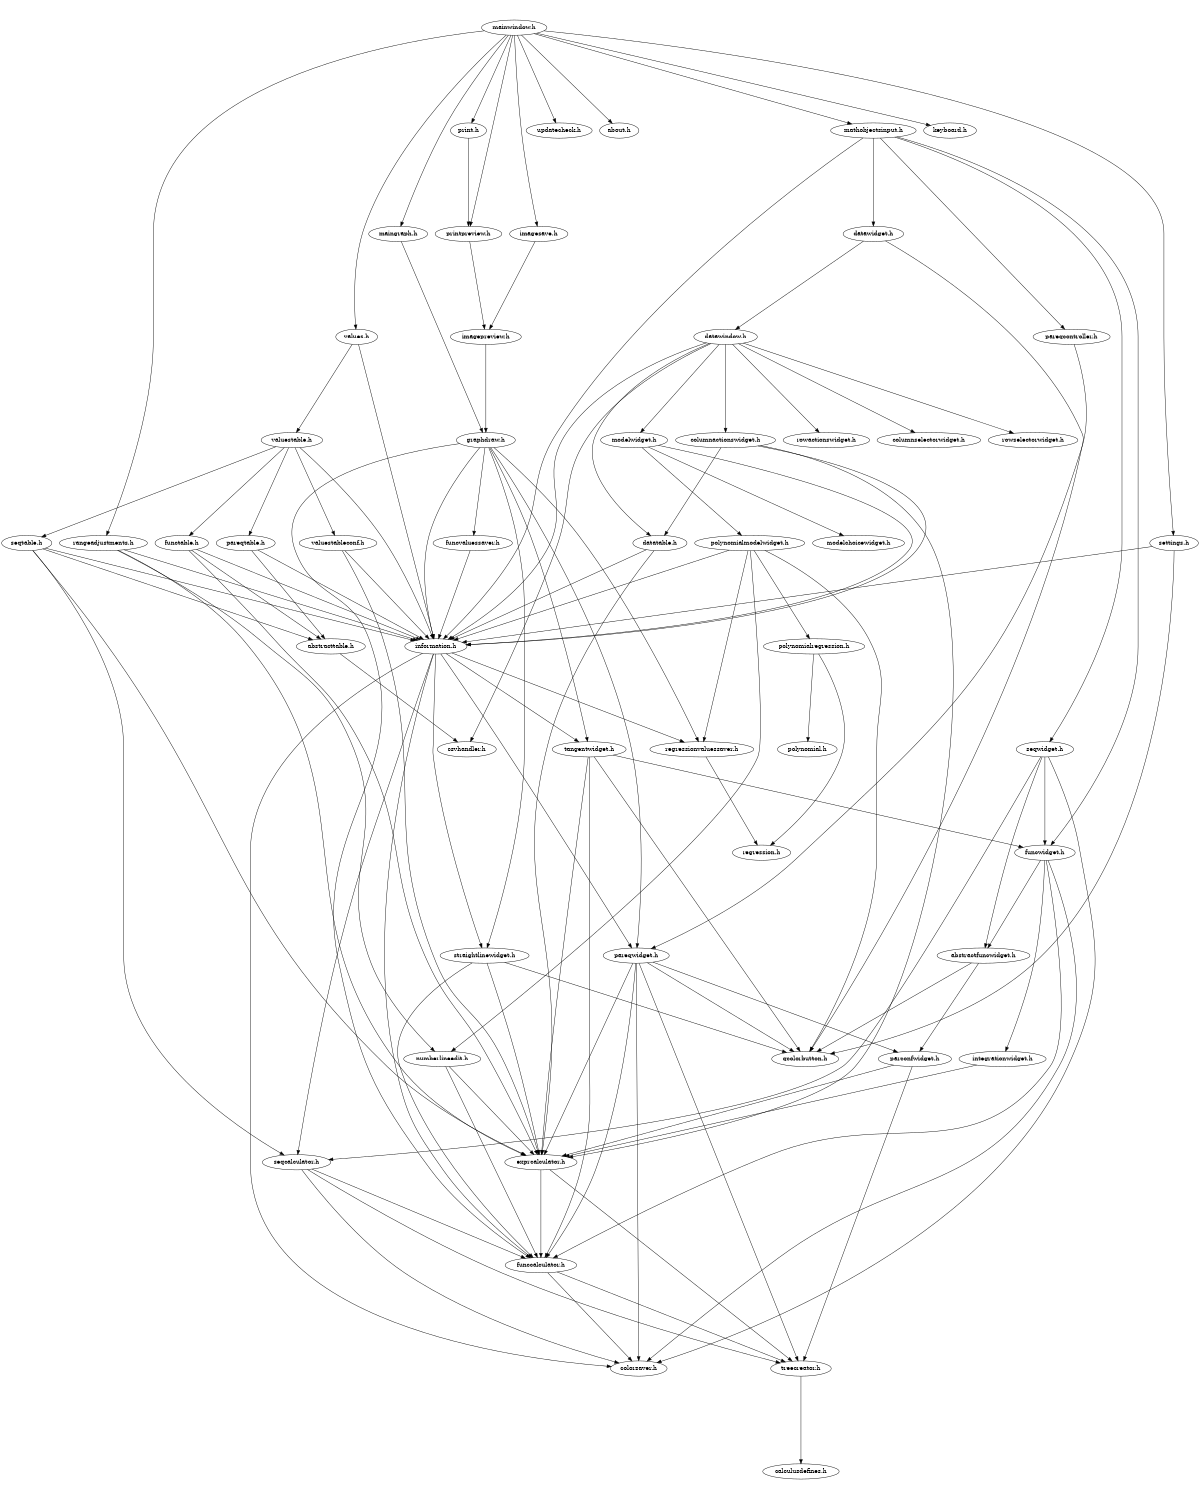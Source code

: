 digraph "source tree" {
    overlap=scale;
    size="8,10";
    ratio="fill";
    fontsize="16";
    fontname="Helvetica";
	clusterrank="local";
	"abstractfuncwidget.h" -> "parconfwidget.h"
	"datawindow.h" -> "information.h"
	"values.h" -> "valuestable.h"
	"mathobjectsinput.h" -> "seqwidget.h"
	"maingraph.h" -> "graphdraw.h"
	"graphdraw.h" -> "pareqwidget.h"
	"seqcalculator.h" -> "funccalculator.h"
	"polynomialmodelwidget.h" -> "regressionvaluessaver.h"
	"polynomialregression.h" -> "polynomial.h"
	"polynomialmodelwidget.h" -> "information.h"
	"seqtable.h" -> "abstracttable.h"
	"tangentwidget.h" -> "funccalculator.h"
	"valuestable.h" -> "valuestableconf.h"
	"polynomialregression.h" -> "regression.h"
	"graphdraw.h" -> "information.h"
	"abstracttable.h" -> "csvhandler.h"
	"seqtable.h" -> "seqcalculator.h"
	"pareqtable.h" -> "abstracttable.h"
	"graphdraw.h" -> "straightlinewidget.h"
	"mainwindow.h" -> "rangeadjustments.h"
	"values.h" -> "information.h"
	"settings.h" -> "information.h"
	"straightlinewidget.h" -> "exprcalculator.h"
	"information.h" -> "colorsaver.h"
	"polynomialmodelwidget.h" -> "numberlineedit.h"
	"mathobjectsinput.h" -> "pareqcontroller.h"
	"mainwindow.h" -> "settings.h"
	"printpreview.h" -> "imagepreview.h"
	"modelwidget.h" -> "modelchoicewidget.h"
	"pareqwidget.h" -> "funccalculator.h"
	"seqwidget.h" -> "colorsaver.h"
	"seqtable.h" -> "exprcalculator.h"
	"modelwidget.h" -> "polynomialmodelwidget.h"
	"tangentwidget.h" -> "funcwidget.h"
	"pareqwidget.h" -> "colorsaver.h"
	"functable.h" -> "abstracttable.h"
	"mathobjectsinput.h" -> "datawidget.h"
	"information.h" -> "regressionvaluessaver.h"
	"exprcalculator.h" -> "funccalculator.h"
	"mainwindow.h" -> "updatecheck.h"
	"pareqwidget.h" -> "exprcalculator.h"
	"seqcalculator.h" -> "colorsaver.h"
	"funcwidget.h" -> "integrationwidget.h"
	"columnactionswidget.h" -> "datatable.h"
	"funccalculator.h" -> "treecreator.h"
	"information.h" -> "seqcalculator.h"
	"functable.h" -> "exprcalculator.h"
	"functable.h" -> "information.h"
	"datawindow.h" -> "csvhandler.h"
	"polynomialmodelwidget.h" -> "qcolorbutton.h"
	"columnactionswidget.h" -> "information.h"
	"pareqtable.h" -> "information.h"
	"funcwidget.h" -> "abstractfuncwidget.h"
	"mainwindow.h" -> "values.h"
	"mainwindow.h" -> "about.h"
	"mainwindow.h" -> "print.h"
	"datawidget.h" -> "qcolorbutton.h"
	"seqwidget.h" -> "funcwidget.h"
	"polynomialmodelwidget.h" -> "polynomialregression.h"
	"graphdraw.h" -> "tangentwidget.h"
	"information.h" -> "straightlinewidget.h"
	"regressionvaluessaver.h" -> "regression.h"
	"pareqwidget.h" -> "treecreator.h"
	"parconfwidget.h" -> "treecreator.h"
	"seqwidget.h" -> "seqcalculator.h"
	"funcvaluessaver.h" -> "information.h"
	"print.h" -> "printpreview.h"
	"straightlinewidget.h" -> "qcolorbutton.h"
	"funcwidget.h" -> "funccalculator.h"
	"tangentwidget.h" -> "exprcalculator.h"
	"numberlineedit.h" -> "funccalculator.h"
	"information.h" -> "pareqwidget.h"
	"datawindow.h" -> "datatable.h"
	"datawidget.h" -> "datawindow.h"
	"datawindow.h" -> "modelwidget.h"
	"mainwindow.h" -> "maingraph.h"
	"straightlinewidget.h" -> "funccalculator.h"
	"mathobjectsinput.h" -> "funcwidget.h"
	"tangentwidget.h" -> "qcolorbutton.h"
	"settings.h" -> "qcolorbutton.h"
	"abstractfuncwidget.h" -> "qcolorbutton.h"
	"datatable.h" -> "exprcalculator.h"
	"modelwidget.h" -> "information.h"
	"datawindow.h" -> "columnactionswidget.h"
	"pareqwidget.h" -> "qcolorbutton.h"
	"seqcalculator.h" -> "treecreator.h"
	"seqwidget.h" -> "abstractfuncwidget.h"
	"parconfwidget.h" -> "exprcalculator.h"
	"mainwindow.h" -> "keyboard.h"
	"funccalculator.h" -> "colorsaver.h"
	"pareqwidget.h" -> "parconfwidget.h"
	"exprcalculator.h" -> "treecreator.h"
	"columnactionswidget.h" -> "exprcalculator.h"
	"valuestable.h" -> "information.h"
	"datawindow.h" -> "rowactionswidget.h"
	"information.h" -> "funccalculator.h"
	"valuestableconf.h" -> "exprcalculator.h"
	"integrationwidget.h" -> "exprcalculator.h"
	"graphdraw.h" -> "regressionvaluessaver.h"
	"rangeadjustments.h" -> "numberlineedit.h"
	"seqtable.h" -> "information.h"
	"mainwindow.h" -> "mathobjectsinput.h"
	"graphdraw.h" -> "funccalculator.h"
	"imagepreview.h" -> "graphdraw.h"
	"mathobjectsinput.h" -> "information.h"
	"funcwidget.h" -> "colorsaver.h"
	"rangeadjustments.h" -> "exprcalculator.h"
	"datatable.h" -> "information.h"
	"numberlineedit.h" -> "exprcalculator.h"
	"valuestable.h" -> "functable.h"
	"datawindow.h" -> "columnselectorwidget.h"
	"mainwindow.h" -> "printpreview.h"
	"valuestableconf.h" -> "information.h"
	"graphdraw.h" -> "funcvaluessaver.h"
	"mainwindow.h" -> "imagesave.h"
	"information.h" -> "tangentwidget.h"
	"pareqcontroller.h" -> "pareqwidget.h"
	"datawindow.h" -> "rowselectorwidget.h"
	"valuestable.h" -> "pareqtable.h"
	"imagesave.h" -> "imagepreview.h"
	"valuestable.h" -> "seqtable.h"
	"rangeadjustments.h" -> "information.h"
	"treecreator.h" -> "calculusdefines.h"
}
